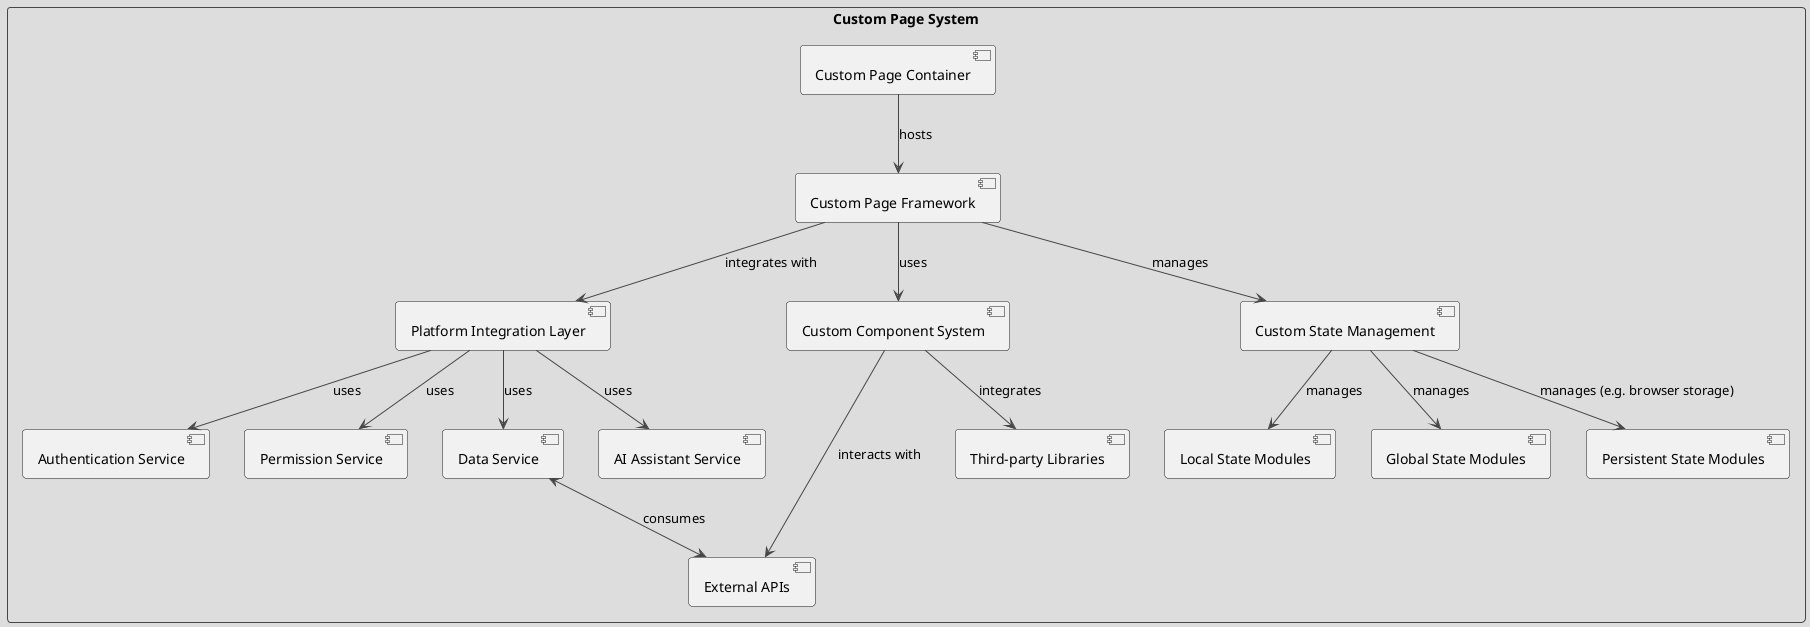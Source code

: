 @startuml
!theme toy

rectangle "Custom Page System" {
  component "Custom Page Container" as Container
  component "Custom Page Framework" as Framework
  component "Platform Integration Layer" as PlatformIntegration
  component "Custom Component System" as CustomComponents
  component "Custom State Management" as CustomState

  component "Authentication Service" as AuthService
  component "Permission Service" as PermService
  component "Data Service" as DataService
  component "AI Assistant Service" as AIService
  component "External APIs" as ExtAPIs
  component "Third-party Libraries" as ThirdPartyLibs

  component "Local State Modules" as LocalState
  component "Global State Modules" as GlobalState
  component "Persistent State Modules" as PersistentState

  Container --> Framework : hosts
  Framework --> PlatformIntegration : integrates with
  Framework --> CustomComponents : uses
  Framework --> CustomState : manages

  PlatformIntegration --> AuthService : uses
  PlatformIntegration --> PermService : uses
  PlatformIntegration --> DataService : uses
  PlatformIntegration --> AIService : uses

  CustomComponents --> ThirdPartyLibs : integrates
  CustomComponents --> ExtAPIs : interacts with

  CustomState --> LocalState : manages
  CustomState --> GlobalState : manages
  CustomState --> PersistentState : manages (e.g. browser storage)

  DataService <--> ExtAPIs : consumes
}
@enduml